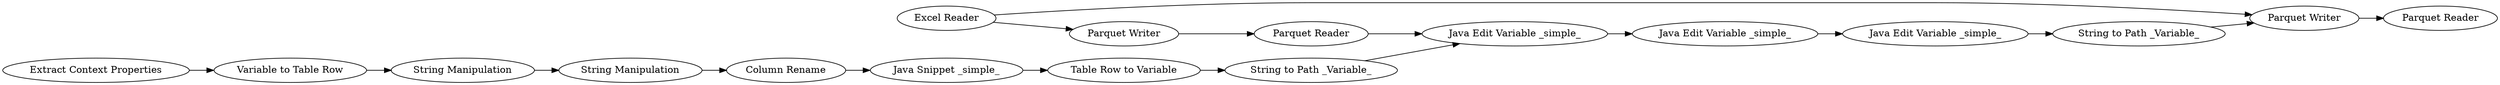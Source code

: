 digraph {
	"-6705085644398285639_250" [label="String to Path _Variable_"]
	"-6705085644398285639_48" [label="String Manipulation"]
	"-6768457200659464633_258" [label="Parquet Reader"]
	"-6705085644398285639_248" [label="Column Rename"]
	"-6705085644398285639_249" [label="Table Row to Variable"]
	"-6768457200659464633_2" [label="Excel Reader"]
	"-6705085644398285639_46" [label="Java Snippet _simple_"]
	"-6705085644398285639_47" [label="String Manipulation"]
	"-6768457200659464633_5" [label="Parquet Reader"]
	"-6768457200659464633_4" [label="Parquet Writer"]
	"-6768457200659464633_56" [label="Extract Context Properties"]
	"-6768457200659464633_256" [label="Java Edit Variable _simple_"]
	"-6768457200659464633_257" [label="Java Edit Variable _simple_"]
	"-6705085644398285639_57" [label="Variable to Table Row"]
	"-6768457200659464633_254" [label="Java Edit Variable _simple_"]
	"-6768457200659464633_259" [label="Parquet Writer"]
	"-6768457200659464633_255" [label="String to Path _Variable_"]
	"-6705085644398285639_47" -> "-6705085644398285639_248"
	"-6705085644398285639_46" -> "-6705085644398285639_249"
	"-6768457200659464633_5" -> "-6768457200659464633_254"
	"-6768457200659464633_2" -> "-6768457200659464633_4"
	"-6705085644398285639_248" -> "-6705085644398285639_46"
	"-6768457200659464633_56" -> "-6705085644398285639_57"
	"-6768457200659464633_257" -> "-6768457200659464633_255"
	"-6768457200659464633_4" -> "-6768457200659464633_5"
	"-6768457200659464633_254" -> "-6768457200659464633_256"
	"-6705085644398285639_57" -> "-6705085644398285639_48"
	"-6768457200659464633_255" -> "-6768457200659464633_259"
	"-6705085644398285639_48" -> "-6705085644398285639_47"
	"-6768457200659464633_259" -> "-6768457200659464633_258"
	"-6705085644398285639_250" -> "-6768457200659464633_254"
	"-6768457200659464633_2" -> "-6768457200659464633_259"
	"-6768457200659464633_256" -> "-6768457200659464633_257"
	"-6705085644398285639_249" -> "-6705085644398285639_250"
	rankdir=LR
}
